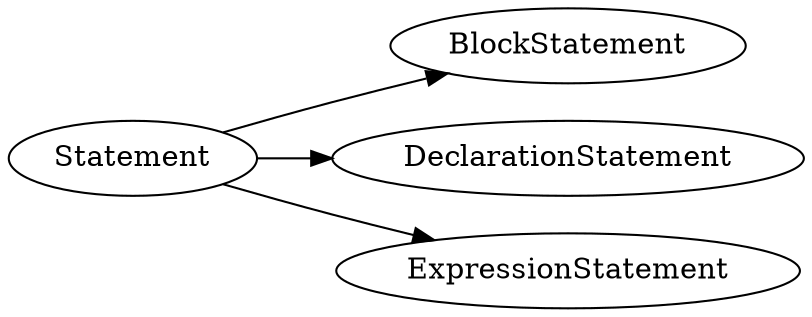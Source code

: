 /*
Source file for statement.svg and statement.eps. The
commands to run (assuming graphviz is installed) are:

cd /path/to/dlang.org/images
dot -Tsvg statement.dot >statement.svg
dot -Teps statement.dot >statement.eps

These commands are not part of the makefile because the files are fairly stable
and so as to not make the build depending on graphviz being installed.
*/

digraph "Statement" {
    rankdir="LR";
    "Statement" -> {"BlockStatement", "DeclarationStatement", "ExpressionStatement"};
}
